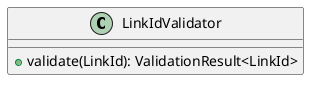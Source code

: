 @startuml

    class LinkIdValidator [[LinkIdValidator.html]] {
        +validate(LinkId): ValidationResult<LinkId>
    }

@enduml
